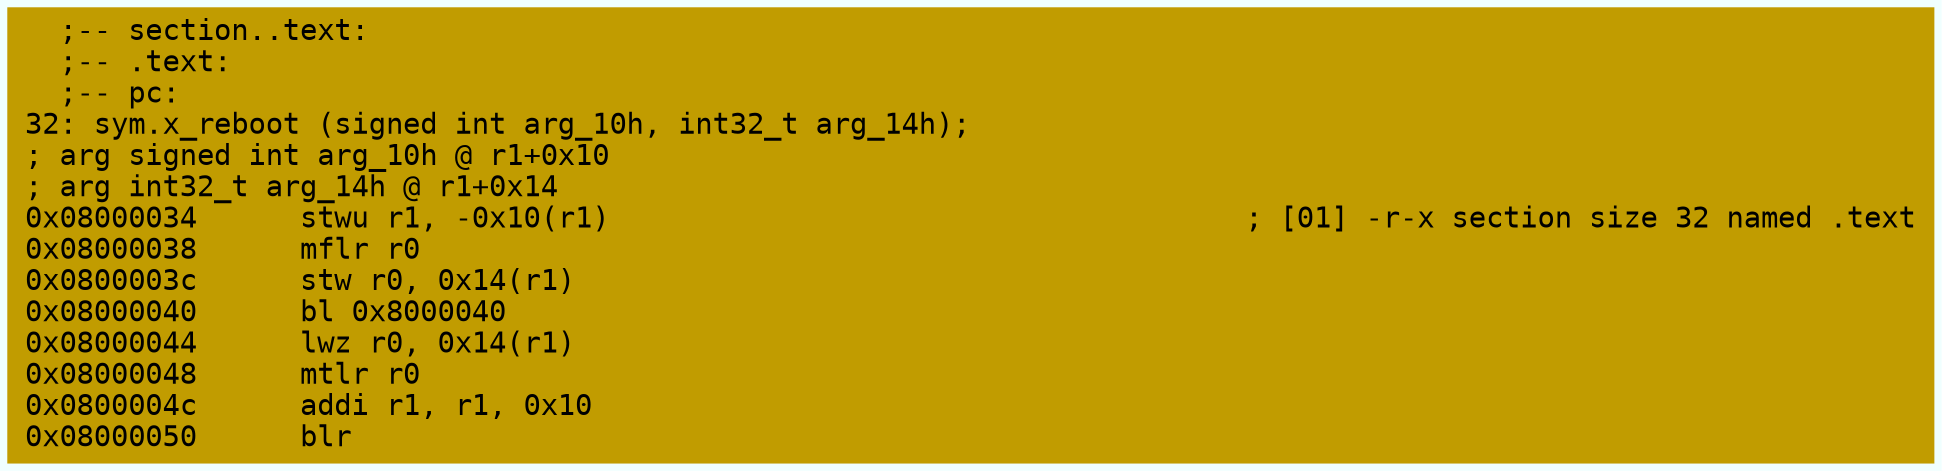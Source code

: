 digraph code {
	graph [bgcolor=azure fontsize=8 fontname="Courier" splines="ortho"];
	node [fillcolor=gray style=filled shape=box];
	edge [arrowhead="normal"];
	"0x08000034" [URL="sym.x_reboot/0x08000034", fillcolor="#c19c00",color="#c19c00", fontname="Courier",label="  ;-- section..text:\l  ;-- .text:\l  ;-- pc:\l32: sym.x_reboot (signed int arg_10h, int32_t arg_14h);\l; arg signed int arg_10h @ r1+0x10\l; arg int32_t arg_14h @ r1+0x14\l0x08000034      stwu r1, -0x10(r1)                                     ; [01] -r-x section size 32 named .text\l0x08000038      mflr r0\l0x0800003c      stw r0, 0x14(r1)\l0x08000040      bl 0x8000040\l0x08000044      lwz r0, 0x14(r1)\l0x08000048      mtlr r0\l0x0800004c      addi r1, r1, 0x10\l0x08000050      blr\l"]
}
